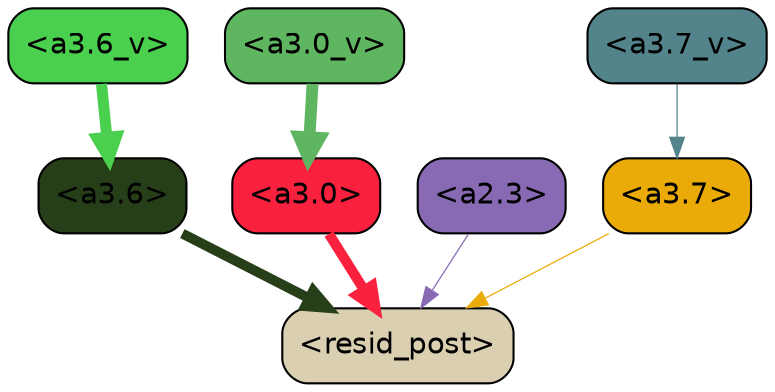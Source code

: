 strict digraph "" {
	graph [bgcolor=transparent,
		layout=dot,
		overlap=false,
		splines=true
	];
	"<a3.7>"	[color=black,
		fillcolor="#eaab08",
		fontname=Helvetica,
		shape=box,
		style="filled, rounded"];
	"<resid_post>"	[color=black,
		fillcolor="#dbcfb1",
		fontname=Helvetica,
		shape=box,
		style="filled, rounded"];
	"<a3.7>" -> "<resid_post>"	[color="#eaab08",
		penwidth=0.6];
	"<a3.6>"	[color=black,
		fillcolor="#273f19",
		fontname=Helvetica,
		shape=box,
		style="filled, rounded"];
	"<a3.6>" -> "<resid_post>"	[color="#273f19",
		penwidth=4.751592040061951];
	"<a3.0>"	[color=black,
		fillcolor="#fa213f",
		fontname=Helvetica,
		shape=box,
		style="filled, rounded"];
	"<a3.0>" -> "<resid_post>"	[color="#fa213f",
		penwidth=4.904066681861877];
	"<a2.3>"	[color=black,
		fillcolor="#876ab3",
		fontname=Helvetica,
		shape=box,
		style="filled, rounded"];
	"<a2.3>" -> "<resid_post>"	[color="#876ab3",
		penwidth=0.6];
	"<a3.7_v>"	[color=black,
		fillcolor="#53838b",
		fontname=Helvetica,
		shape=box,
		style="filled, rounded"];
	"<a3.7_v>" -> "<a3.7>"	[color="#53838b",
		penwidth=0.6];
	"<a3.6_v>"	[color=black,
		fillcolor="#4acf4f",
		fontname=Helvetica,
		shape=box,
		style="filled, rounded"];
	"<a3.6_v>" -> "<a3.6>"	[color="#4acf4f",
		penwidth=5.297133803367615];
	"<a3.0_v>"	[color=black,
		fillcolor="#5eb660",
		fontname=Helvetica,
		shape=box,
		style="filled, rounded"];
	"<a3.0_v>" -> "<a3.0>"	[color="#5eb660",
		penwidth=5.680712580680847];
}
